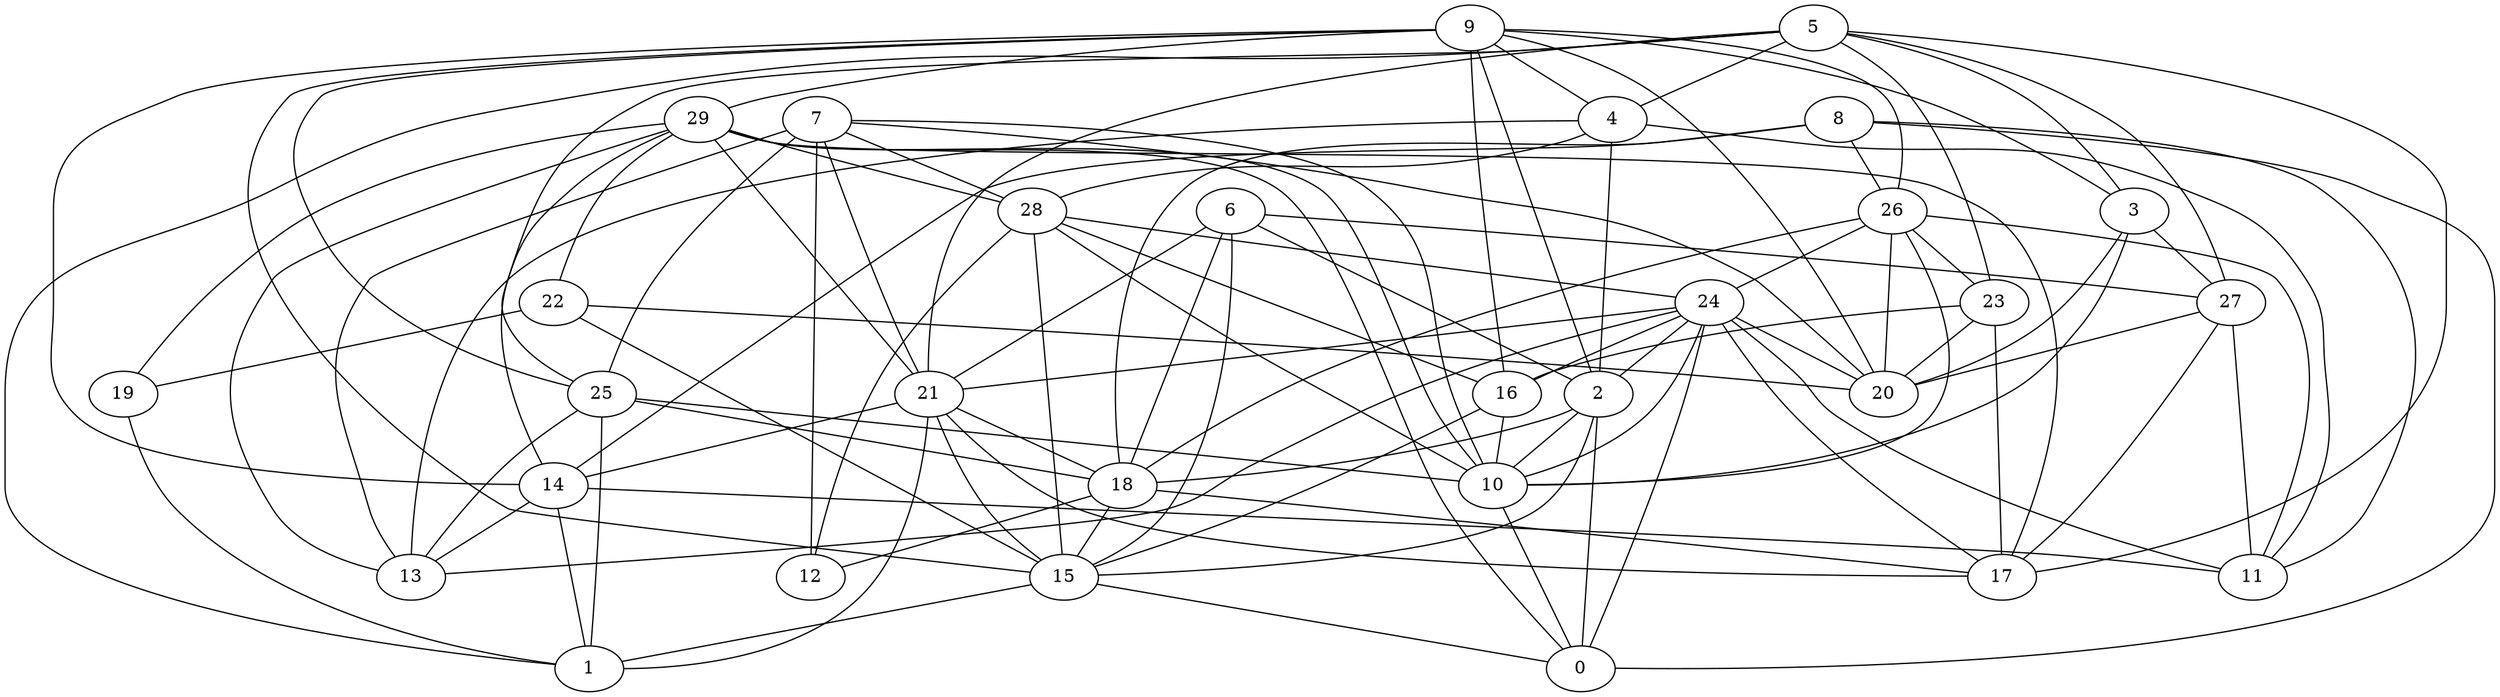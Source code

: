 digraph GG_graph {

subgraph G_graph {
edge [color = black]
"24" -> "20" [dir = none]
"24" -> "13" [dir = none]
"24" -> "17" [dir = none]
"24" -> "11" [dir = none]
"24" -> "21" [dir = none]
"22" -> "19" [dir = none]
"22" -> "15" [dir = none]
"9" -> "4" [dir = none]
"9" -> "25" [dir = none]
"9" -> "3" [dir = none]
"9" -> "15" [dir = none]
"9" -> "20" [dir = none]
"15" -> "0" [dir = none]
"29" -> "14" [dir = none]
"29" -> "21" [dir = none]
"29" -> "19" [dir = none]
"29" -> "0" [dir = none]
"29" -> "22" [dir = none]
"6" -> "21" [dir = none]
"6" -> "27" [dir = none]
"3" -> "20" [dir = none]
"3" -> "27" [dir = none]
"16" -> "15" [dir = none]
"5" -> "23" [dir = none]
"5" -> "25" [dir = none]
"5" -> "4" [dir = none]
"4" -> "2" [dir = none]
"4" -> "13" [dir = none]
"27" -> "17" [dir = none]
"27" -> "11" [dir = none]
"28" -> "10" [dir = none]
"28" -> "24" [dir = none]
"28" -> "12" [dir = none]
"28" -> "16" [dir = none]
"7" -> "12" [dir = none]
"7" -> "10" [dir = none]
"7" -> "21" [dir = none]
"7" -> "28" [dir = none]
"7" -> "25" [dir = none]
"18" -> "15" [dir = none]
"25" -> "10" [dir = none]
"25" -> "13" [dir = none]
"25" -> "1" [dir = none]
"25" -> "18" [dir = none]
"2" -> "18" [dir = none]
"2" -> "10" [dir = none]
"21" -> "1" [dir = none]
"21" -> "17" [dir = none]
"21" -> "15" [dir = none]
"21" -> "14" [dir = none]
"23" -> "16" [dir = none]
"23" -> "20" [dir = none]
"26" -> "18" [dir = none]
"26" -> "10" [dir = none]
"26" -> "24" [dir = none]
"14" -> "11" [dir = none]
"8" -> "11" [dir = none]
"8" -> "14" [dir = none]
"29" -> "10" [dir = none]
"9" -> "26" [dir = none]
"2" -> "15" [dir = none]
"26" -> "20" [dir = none]
"4" -> "28" [dir = none]
"8" -> "18" [dir = none]
"5" -> "27" [dir = none]
"29" -> "13" [dir = none]
"24" -> "2" [dir = none]
"19" -> "1" [dir = none]
"18" -> "12" [dir = none]
"5" -> "21" [dir = none]
"23" -> "17" [dir = none]
"9" -> "14" [dir = none]
"8" -> "0" [dir = none]
"5" -> "3" [dir = none]
"6" -> "18" [dir = none]
"7" -> "13" [dir = none]
"9" -> "2" [dir = none]
"14" -> "13" [dir = none]
"16" -> "10" [dir = none]
"6" -> "15" [dir = none]
"5" -> "1" [dir = none]
"24" -> "10" [dir = none]
"29" -> "28" [dir = none]
"8" -> "26" [dir = none]
"29" -> "17" [dir = none]
"22" -> "20" [dir = none]
"24" -> "16" [dir = none]
"14" -> "1" [dir = none]
"3" -> "10" [dir = none]
"7" -> "20" [dir = none]
"18" -> "17" [dir = none]
"10" -> "0" [dir = none]
"15" -> "1" [dir = none]
"24" -> "0" [dir = none]
"28" -> "15" [dir = none]
"26" -> "11" [dir = none]
"5" -> "17" [dir = none]
"27" -> "20" [dir = none]
"9" -> "29" [dir = none]
"21" -> "18" [dir = none]
"6" -> "2" [dir = none]
"4" -> "11" [dir = none]
"26" -> "23" [dir = none]
"2" -> "0" [dir = none]
"9" -> "16" [dir = none]
}

}
